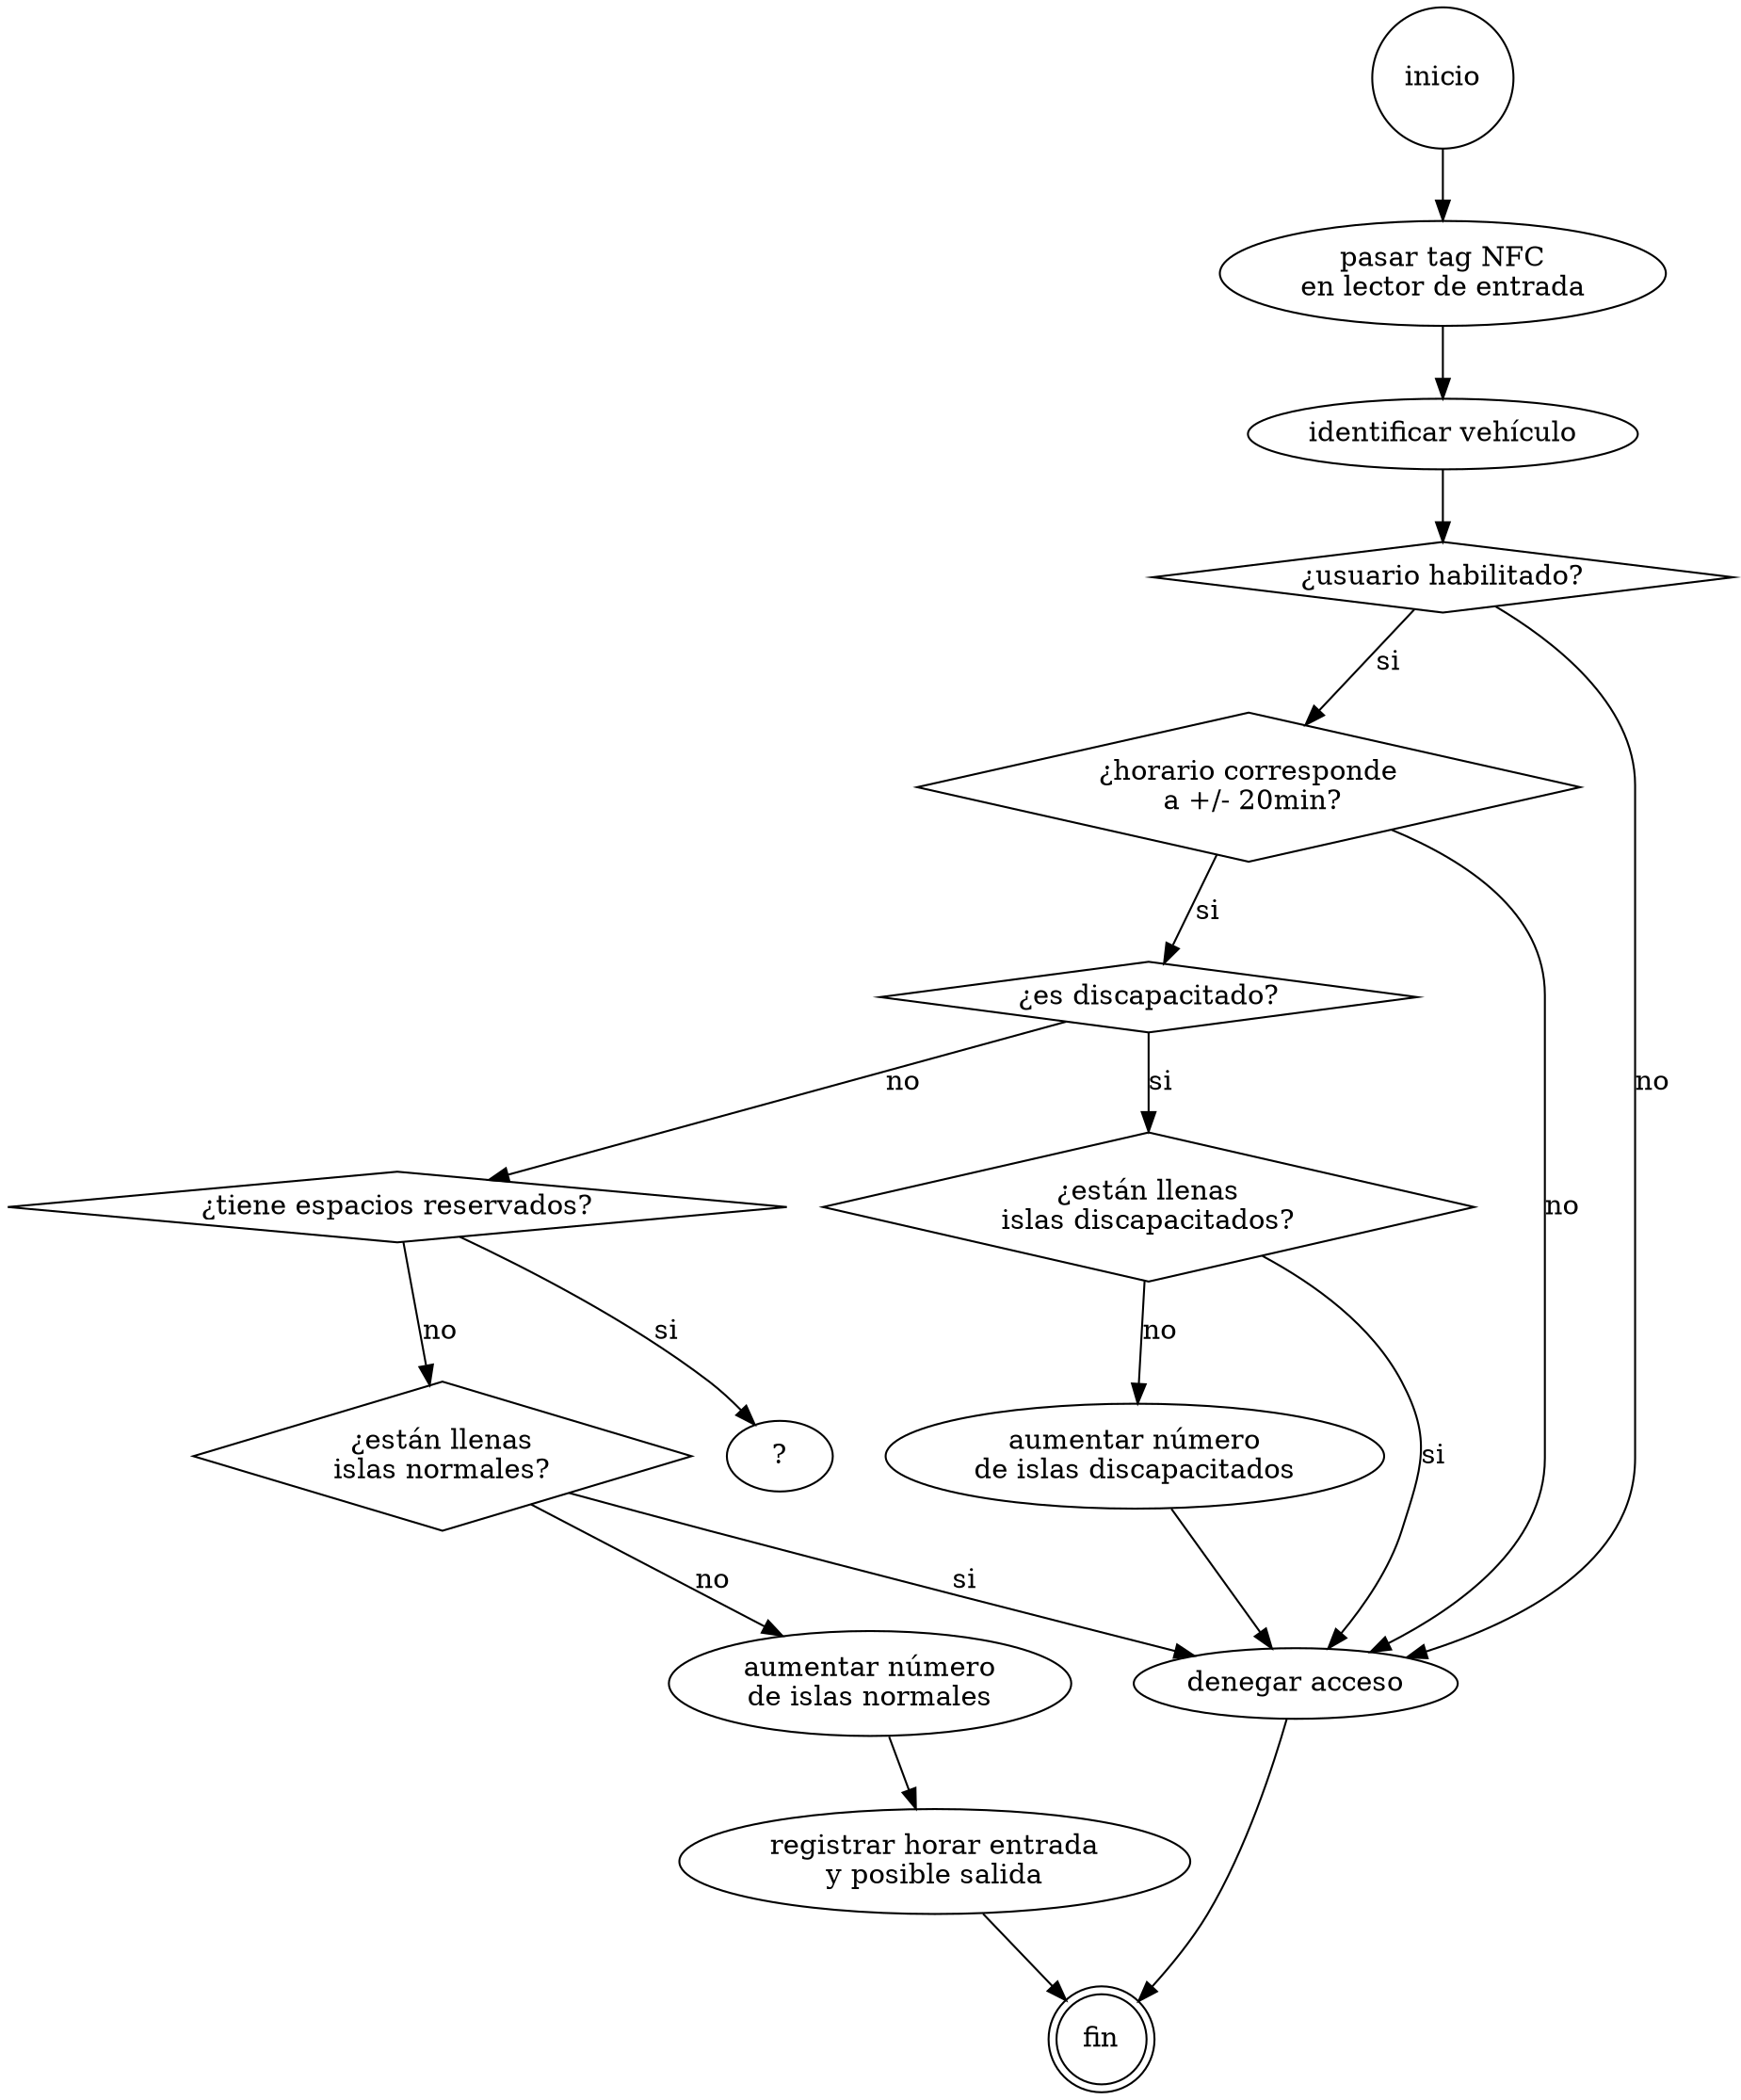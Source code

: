 /*
  Proceso de Ingreso de Vehículo Automóvil.
  Author: Jorge Ulises Useche Cuellar
  DOT Reference :  http://www.graphviz.org/doc/info/lang.html
                   http://en.wikipedia.org/wiki/DOT_language
*/

digraph G {
  inicio -> tag_nfc -> id_veh -> usu_hab;

  usu_hab -> hor_corre [label=si];
  usu_hab -> denegar_acce [label=no];

  hor_corre -> es_disca [label=si];
  hor_corre -> denegar_acce [label=no];

  es_disca -> full_islas_disc [label=si];
  es_disca -> espa_reser [label=no];

  full_islas_disc -> denegar_acce [label=si];
  full_islas_disc -> islas_disc_m1 [label=no];

  islas_disc_m1 -> denegar_acce;

  espa_reser -> no_se [label=si];
  espa_reser -> full_islas_norm [label=no];

  full_islas_norm -> islas_norm_m1 [label=no];
  full_islas_norm -> denegar_acce [label=si];

  islas_norm_m1 -> reg_ingreso;

  reg_ingreso -> fin;

  denegar_acce -> fin;


  tag_nfc [label="pasar tag NFC\nen lector de entrada"];
  id_veh [label="identificar vehículo"];
  usu_hab [label="¿usuario habilitado?"];
  hor_corre [label="¿horario corresponde\n a +/- 20min?"];
  es_disca [label="¿es discapacitado?"];
  full_islas_disc [label="¿están llenas\nislas discapacitados?"];
  islas_disc_m1 [label="aumentar número\nde islas discapacitados"];
  espa_reser [label="¿tiene espacios reservados?"];
  no_se [label="?"]
  full_islas_norm [label="¿están llenas\nislas normales?"];
  islas_norm_m1 [label="aumentar número\nde islas normales"];
  reg_ingreso [label="registrar horar entrada\ny posible salida"];
  denegar_acce [label="denegar acceso"];

  inicio [shape=circle];
  usu_hab, hor_corre, es_disca [shape=diamond];
  full_islas_norm, full_islas_disc, espa_reser [shape=diamond];
  fin [shape=doublecircle];
}
